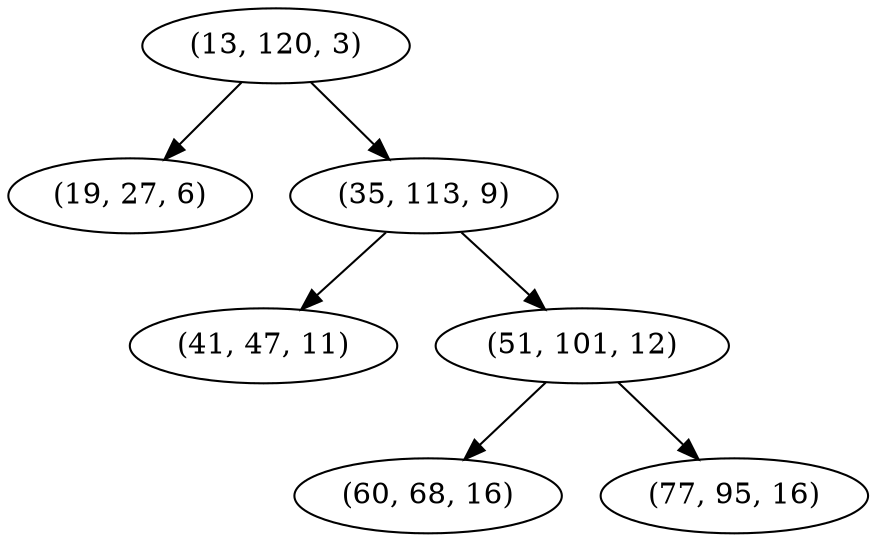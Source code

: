digraph tree {
    "(13, 120, 3)";
    "(19, 27, 6)";
    "(35, 113, 9)";
    "(41, 47, 11)";
    "(51, 101, 12)";
    "(60, 68, 16)";
    "(77, 95, 16)";
    "(13, 120, 3)" -> "(19, 27, 6)";
    "(13, 120, 3)" -> "(35, 113, 9)";
    "(35, 113, 9)" -> "(41, 47, 11)";
    "(35, 113, 9)" -> "(51, 101, 12)";
    "(51, 101, 12)" -> "(60, 68, 16)";
    "(51, 101, 12)" -> "(77, 95, 16)";
}

